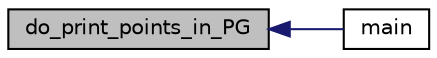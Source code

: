 digraph "do_print_points_in_PG"
{
  edge [fontname="Helvetica",fontsize="10",labelfontname="Helvetica",labelfontsize="10"];
  node [fontname="Helvetica",fontsize="10",shape=record];
  rankdir="LR";
  Node4662 [label="do_print_points_in_PG",height=0.2,width=0.4,color="black", fillcolor="grey75", style="filled", fontcolor="black"];
  Node4662 -> Node4663 [dir="back",color="midnightblue",fontsize="10",style="solid",fontname="Helvetica"];
  Node4663 [label="main",height=0.2,width=0.4,color="black", fillcolor="white", style="filled",URL="$d0/d2f/process_8_c.html#a3c04138a5bfe5d72780bb7e82a18e627"];
}

